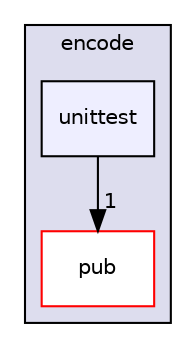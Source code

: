 digraph "encode/unittest" {
  compound=true
  node [ fontsize="10", fontname="Helvetica"];
  edge [ labelfontsize="10", labelfontname="Helvetica"];
  subgraph clusterdir_48909329bd999f2756b8cf9b0f3fd37c {
    graph [ bgcolor="#ddddee", pencolor="black", label="encode" fontname="Helvetica", fontsize="10", URL="dir_48909329bd999f2756b8cf9b0f3fd37c.html"]
  dir_0d5e37b427f7864f182dc5669cf19072 [shape=box label="pub" fillcolor="white" style="filled" color="red" URL="dir_0d5e37b427f7864f182dc5669cf19072.html"];
  dir_00d05906cabeabcbedcba84e56737955 [shape=box, label="unittest", style="filled", fillcolor="#eeeeff", pencolor="black", URL="dir_00d05906cabeabcbedcba84e56737955.html"];
  }
  dir_00d05906cabeabcbedcba84e56737955->dir_0d5e37b427f7864f182dc5669cf19072 [headlabel="1", labeldistance=1.5 headhref="dir_000005_000006.html"];
}
